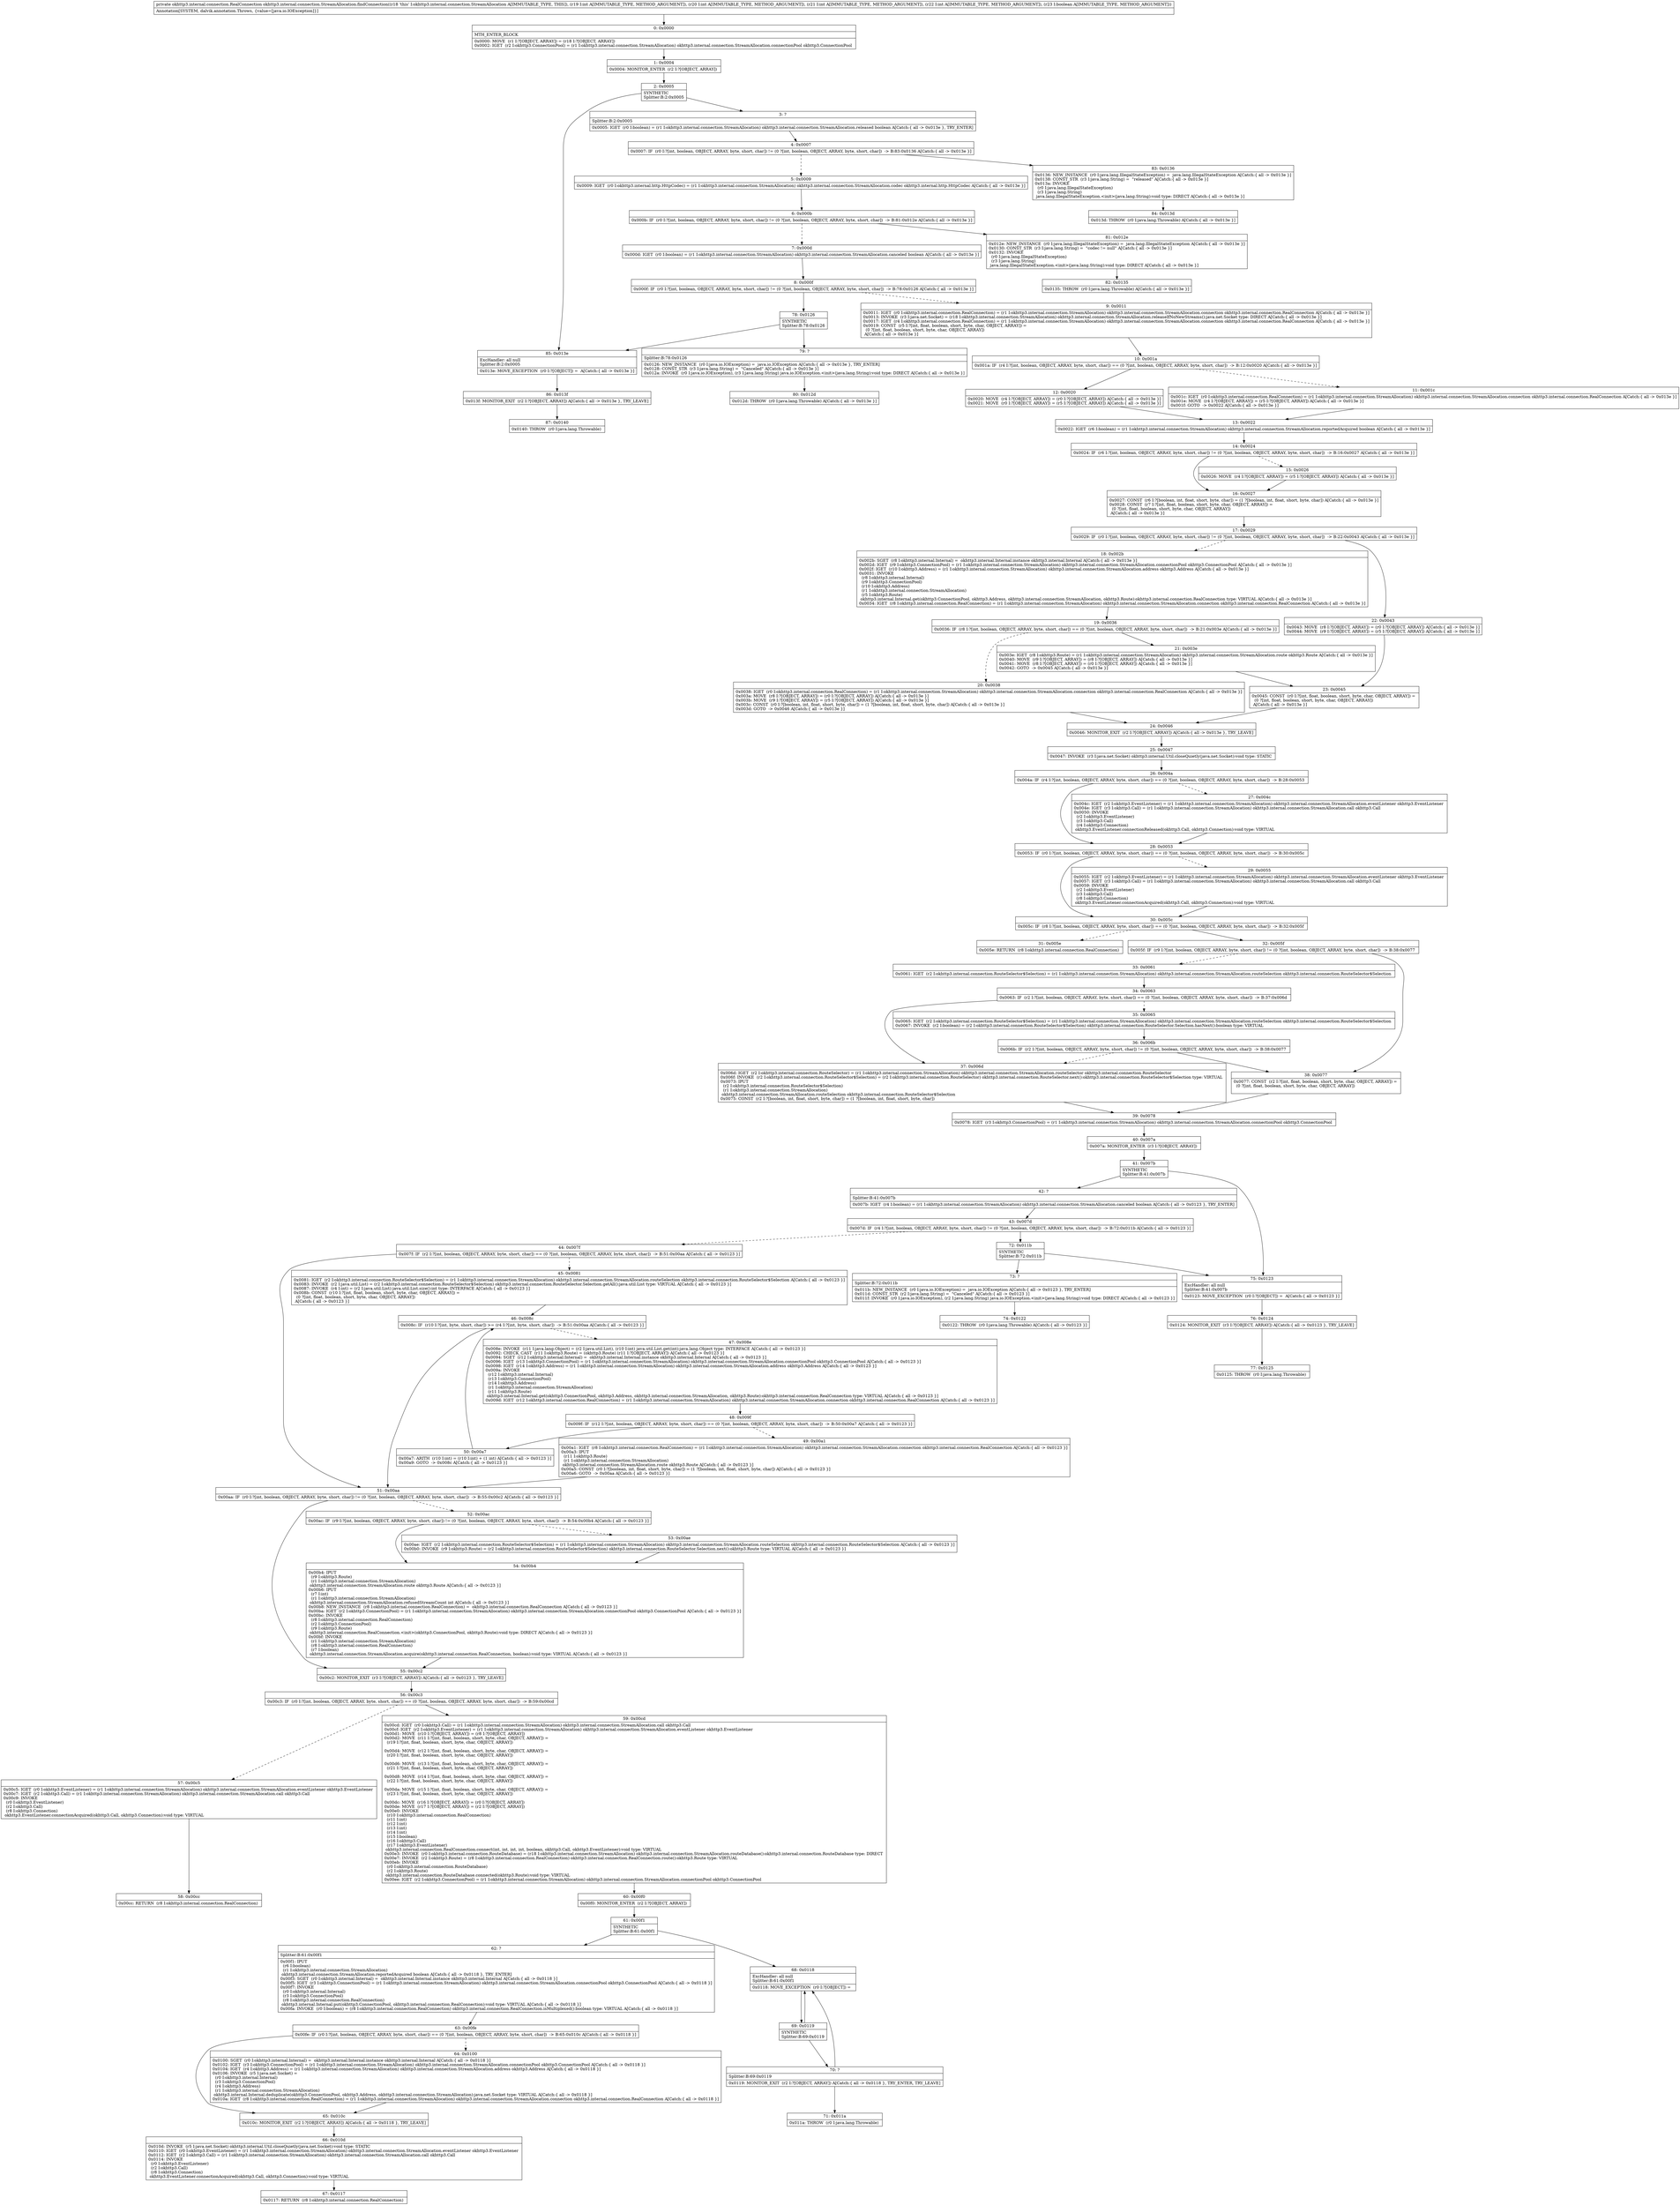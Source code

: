 digraph "CFG forokhttp3.internal.connection.StreamAllocation.findConnection(IIIIZ)Lokhttp3\/internal\/connection\/RealConnection;" {
Node_0 [shape=record,label="{0\:\ 0x0000|MTH_ENTER_BLOCK\l|0x0000: MOVE  (r1 I:?[OBJECT, ARRAY]) = (r18 I:?[OBJECT, ARRAY]) \l0x0002: IGET  (r2 I:okhttp3.ConnectionPool) = (r1 I:okhttp3.internal.connection.StreamAllocation) okhttp3.internal.connection.StreamAllocation.connectionPool okhttp3.ConnectionPool \l}"];
Node_1 [shape=record,label="{1\:\ 0x0004|0x0004: MONITOR_ENTER  (r2 I:?[OBJECT, ARRAY]) \l}"];
Node_2 [shape=record,label="{2\:\ 0x0005|SYNTHETIC\lSplitter:B:2:0x0005\l}"];
Node_3 [shape=record,label="{3\:\ ?|Splitter:B:2:0x0005\l|0x0005: IGET  (r0 I:boolean) = (r1 I:okhttp3.internal.connection.StreamAllocation) okhttp3.internal.connection.StreamAllocation.released boolean A[Catch:\{ all \-\> 0x013e \}, TRY_ENTER]\l}"];
Node_4 [shape=record,label="{4\:\ 0x0007|0x0007: IF  (r0 I:?[int, boolean, OBJECT, ARRAY, byte, short, char]) != (0 ?[int, boolean, OBJECT, ARRAY, byte, short, char])  \-\> B:83:0x0136 A[Catch:\{ all \-\> 0x013e \}]\l}"];
Node_5 [shape=record,label="{5\:\ 0x0009|0x0009: IGET  (r0 I:okhttp3.internal.http.HttpCodec) = (r1 I:okhttp3.internal.connection.StreamAllocation) okhttp3.internal.connection.StreamAllocation.codec okhttp3.internal.http.HttpCodec A[Catch:\{ all \-\> 0x013e \}]\l}"];
Node_6 [shape=record,label="{6\:\ 0x000b|0x000b: IF  (r0 I:?[int, boolean, OBJECT, ARRAY, byte, short, char]) != (0 ?[int, boolean, OBJECT, ARRAY, byte, short, char])  \-\> B:81:0x012e A[Catch:\{ all \-\> 0x013e \}]\l}"];
Node_7 [shape=record,label="{7\:\ 0x000d|0x000d: IGET  (r0 I:boolean) = (r1 I:okhttp3.internal.connection.StreamAllocation) okhttp3.internal.connection.StreamAllocation.canceled boolean A[Catch:\{ all \-\> 0x013e \}]\l}"];
Node_8 [shape=record,label="{8\:\ 0x000f|0x000f: IF  (r0 I:?[int, boolean, OBJECT, ARRAY, byte, short, char]) != (0 ?[int, boolean, OBJECT, ARRAY, byte, short, char])  \-\> B:78:0x0126 A[Catch:\{ all \-\> 0x013e \}]\l}"];
Node_9 [shape=record,label="{9\:\ 0x0011|0x0011: IGET  (r0 I:okhttp3.internal.connection.RealConnection) = (r1 I:okhttp3.internal.connection.StreamAllocation) okhttp3.internal.connection.StreamAllocation.connection okhttp3.internal.connection.RealConnection A[Catch:\{ all \-\> 0x013e \}]\l0x0013: INVOKE  (r3 I:java.net.Socket) = (r18 I:okhttp3.internal.connection.StreamAllocation) okhttp3.internal.connection.StreamAllocation.releaseIfNoNewStreams():java.net.Socket type: DIRECT A[Catch:\{ all \-\> 0x013e \}]\l0x0017: IGET  (r4 I:okhttp3.internal.connection.RealConnection) = (r1 I:okhttp3.internal.connection.StreamAllocation) okhttp3.internal.connection.StreamAllocation.connection okhttp3.internal.connection.RealConnection A[Catch:\{ all \-\> 0x013e \}]\l0x0019: CONST  (r5 I:?[int, float, boolean, short, byte, char, OBJECT, ARRAY]) = \l  (0 ?[int, float, boolean, short, byte, char, OBJECT, ARRAY])\l A[Catch:\{ all \-\> 0x013e \}]\l}"];
Node_10 [shape=record,label="{10\:\ 0x001a|0x001a: IF  (r4 I:?[int, boolean, OBJECT, ARRAY, byte, short, char]) == (0 ?[int, boolean, OBJECT, ARRAY, byte, short, char])  \-\> B:12:0x0020 A[Catch:\{ all \-\> 0x013e \}]\l}"];
Node_11 [shape=record,label="{11\:\ 0x001c|0x001c: IGET  (r0 I:okhttp3.internal.connection.RealConnection) = (r1 I:okhttp3.internal.connection.StreamAllocation) okhttp3.internal.connection.StreamAllocation.connection okhttp3.internal.connection.RealConnection A[Catch:\{ all \-\> 0x013e \}]\l0x001e: MOVE  (r4 I:?[OBJECT, ARRAY]) = (r5 I:?[OBJECT, ARRAY]) A[Catch:\{ all \-\> 0x013e \}]\l0x001f: GOTO  \-\> 0x0022 A[Catch:\{ all \-\> 0x013e \}]\l}"];
Node_12 [shape=record,label="{12\:\ 0x0020|0x0020: MOVE  (r4 I:?[OBJECT, ARRAY]) = (r0 I:?[OBJECT, ARRAY]) A[Catch:\{ all \-\> 0x013e \}]\l0x0021: MOVE  (r0 I:?[OBJECT, ARRAY]) = (r5 I:?[OBJECT, ARRAY]) A[Catch:\{ all \-\> 0x013e \}]\l}"];
Node_13 [shape=record,label="{13\:\ 0x0022|0x0022: IGET  (r6 I:boolean) = (r1 I:okhttp3.internal.connection.StreamAllocation) okhttp3.internal.connection.StreamAllocation.reportedAcquired boolean A[Catch:\{ all \-\> 0x013e \}]\l}"];
Node_14 [shape=record,label="{14\:\ 0x0024|0x0024: IF  (r6 I:?[int, boolean, OBJECT, ARRAY, byte, short, char]) != (0 ?[int, boolean, OBJECT, ARRAY, byte, short, char])  \-\> B:16:0x0027 A[Catch:\{ all \-\> 0x013e \}]\l}"];
Node_15 [shape=record,label="{15\:\ 0x0026|0x0026: MOVE  (r4 I:?[OBJECT, ARRAY]) = (r5 I:?[OBJECT, ARRAY]) A[Catch:\{ all \-\> 0x013e \}]\l}"];
Node_16 [shape=record,label="{16\:\ 0x0027|0x0027: CONST  (r6 I:?[boolean, int, float, short, byte, char]) = (1 ?[boolean, int, float, short, byte, char]) A[Catch:\{ all \-\> 0x013e \}]\l0x0028: CONST  (r7 I:?[int, float, boolean, short, byte, char, OBJECT, ARRAY]) = \l  (0 ?[int, float, boolean, short, byte, char, OBJECT, ARRAY])\l A[Catch:\{ all \-\> 0x013e \}]\l}"];
Node_17 [shape=record,label="{17\:\ 0x0029|0x0029: IF  (r0 I:?[int, boolean, OBJECT, ARRAY, byte, short, char]) != (0 ?[int, boolean, OBJECT, ARRAY, byte, short, char])  \-\> B:22:0x0043 A[Catch:\{ all \-\> 0x013e \}]\l}"];
Node_18 [shape=record,label="{18\:\ 0x002b|0x002b: SGET  (r8 I:okhttp3.internal.Internal) =  okhttp3.internal.Internal.instance okhttp3.internal.Internal A[Catch:\{ all \-\> 0x013e \}]\l0x002d: IGET  (r9 I:okhttp3.ConnectionPool) = (r1 I:okhttp3.internal.connection.StreamAllocation) okhttp3.internal.connection.StreamAllocation.connectionPool okhttp3.ConnectionPool A[Catch:\{ all \-\> 0x013e \}]\l0x002f: IGET  (r10 I:okhttp3.Address) = (r1 I:okhttp3.internal.connection.StreamAllocation) okhttp3.internal.connection.StreamAllocation.address okhttp3.Address A[Catch:\{ all \-\> 0x013e \}]\l0x0031: INVOKE  \l  (r8 I:okhttp3.internal.Internal)\l  (r9 I:okhttp3.ConnectionPool)\l  (r10 I:okhttp3.Address)\l  (r1 I:okhttp3.internal.connection.StreamAllocation)\l  (r5 I:okhttp3.Route)\l okhttp3.internal.Internal.get(okhttp3.ConnectionPool, okhttp3.Address, okhttp3.internal.connection.StreamAllocation, okhttp3.Route):okhttp3.internal.connection.RealConnection type: VIRTUAL A[Catch:\{ all \-\> 0x013e \}]\l0x0034: IGET  (r8 I:okhttp3.internal.connection.RealConnection) = (r1 I:okhttp3.internal.connection.StreamAllocation) okhttp3.internal.connection.StreamAllocation.connection okhttp3.internal.connection.RealConnection A[Catch:\{ all \-\> 0x013e \}]\l}"];
Node_19 [shape=record,label="{19\:\ 0x0036|0x0036: IF  (r8 I:?[int, boolean, OBJECT, ARRAY, byte, short, char]) == (0 ?[int, boolean, OBJECT, ARRAY, byte, short, char])  \-\> B:21:0x003e A[Catch:\{ all \-\> 0x013e \}]\l}"];
Node_20 [shape=record,label="{20\:\ 0x0038|0x0038: IGET  (r0 I:okhttp3.internal.connection.RealConnection) = (r1 I:okhttp3.internal.connection.StreamAllocation) okhttp3.internal.connection.StreamAllocation.connection okhttp3.internal.connection.RealConnection A[Catch:\{ all \-\> 0x013e \}]\l0x003a: MOVE  (r8 I:?[OBJECT, ARRAY]) = (r0 I:?[OBJECT, ARRAY]) A[Catch:\{ all \-\> 0x013e \}]\l0x003b: MOVE  (r9 I:?[OBJECT, ARRAY]) = (r5 I:?[OBJECT, ARRAY]) A[Catch:\{ all \-\> 0x013e \}]\l0x003c: CONST  (r0 I:?[boolean, int, float, short, byte, char]) = (1 ?[boolean, int, float, short, byte, char]) A[Catch:\{ all \-\> 0x013e \}]\l0x003d: GOTO  \-\> 0x0046 A[Catch:\{ all \-\> 0x013e \}]\l}"];
Node_21 [shape=record,label="{21\:\ 0x003e|0x003e: IGET  (r8 I:okhttp3.Route) = (r1 I:okhttp3.internal.connection.StreamAllocation) okhttp3.internal.connection.StreamAllocation.route okhttp3.Route A[Catch:\{ all \-\> 0x013e \}]\l0x0040: MOVE  (r9 I:?[OBJECT, ARRAY]) = (r8 I:?[OBJECT, ARRAY]) A[Catch:\{ all \-\> 0x013e \}]\l0x0041: MOVE  (r8 I:?[OBJECT, ARRAY]) = (r0 I:?[OBJECT, ARRAY]) A[Catch:\{ all \-\> 0x013e \}]\l0x0042: GOTO  \-\> 0x0045 A[Catch:\{ all \-\> 0x013e \}]\l}"];
Node_22 [shape=record,label="{22\:\ 0x0043|0x0043: MOVE  (r8 I:?[OBJECT, ARRAY]) = (r0 I:?[OBJECT, ARRAY]) A[Catch:\{ all \-\> 0x013e \}]\l0x0044: MOVE  (r9 I:?[OBJECT, ARRAY]) = (r5 I:?[OBJECT, ARRAY]) A[Catch:\{ all \-\> 0x013e \}]\l}"];
Node_23 [shape=record,label="{23\:\ 0x0045|0x0045: CONST  (r0 I:?[int, float, boolean, short, byte, char, OBJECT, ARRAY]) = \l  (0 ?[int, float, boolean, short, byte, char, OBJECT, ARRAY])\l A[Catch:\{ all \-\> 0x013e \}]\l}"];
Node_24 [shape=record,label="{24\:\ 0x0046|0x0046: MONITOR_EXIT  (r2 I:?[OBJECT, ARRAY]) A[Catch:\{ all \-\> 0x013e \}, TRY_LEAVE]\l}"];
Node_25 [shape=record,label="{25\:\ 0x0047|0x0047: INVOKE  (r3 I:java.net.Socket) okhttp3.internal.Util.closeQuietly(java.net.Socket):void type: STATIC \l}"];
Node_26 [shape=record,label="{26\:\ 0x004a|0x004a: IF  (r4 I:?[int, boolean, OBJECT, ARRAY, byte, short, char]) == (0 ?[int, boolean, OBJECT, ARRAY, byte, short, char])  \-\> B:28:0x0053 \l}"];
Node_27 [shape=record,label="{27\:\ 0x004c|0x004c: IGET  (r2 I:okhttp3.EventListener) = (r1 I:okhttp3.internal.connection.StreamAllocation) okhttp3.internal.connection.StreamAllocation.eventListener okhttp3.EventListener \l0x004e: IGET  (r3 I:okhttp3.Call) = (r1 I:okhttp3.internal.connection.StreamAllocation) okhttp3.internal.connection.StreamAllocation.call okhttp3.Call \l0x0050: INVOKE  \l  (r2 I:okhttp3.EventListener)\l  (r3 I:okhttp3.Call)\l  (r4 I:okhttp3.Connection)\l okhttp3.EventListener.connectionReleased(okhttp3.Call, okhttp3.Connection):void type: VIRTUAL \l}"];
Node_28 [shape=record,label="{28\:\ 0x0053|0x0053: IF  (r0 I:?[int, boolean, OBJECT, ARRAY, byte, short, char]) == (0 ?[int, boolean, OBJECT, ARRAY, byte, short, char])  \-\> B:30:0x005c \l}"];
Node_29 [shape=record,label="{29\:\ 0x0055|0x0055: IGET  (r2 I:okhttp3.EventListener) = (r1 I:okhttp3.internal.connection.StreamAllocation) okhttp3.internal.connection.StreamAllocation.eventListener okhttp3.EventListener \l0x0057: IGET  (r3 I:okhttp3.Call) = (r1 I:okhttp3.internal.connection.StreamAllocation) okhttp3.internal.connection.StreamAllocation.call okhttp3.Call \l0x0059: INVOKE  \l  (r2 I:okhttp3.EventListener)\l  (r3 I:okhttp3.Call)\l  (r8 I:okhttp3.Connection)\l okhttp3.EventListener.connectionAcquired(okhttp3.Call, okhttp3.Connection):void type: VIRTUAL \l}"];
Node_30 [shape=record,label="{30\:\ 0x005c|0x005c: IF  (r8 I:?[int, boolean, OBJECT, ARRAY, byte, short, char]) == (0 ?[int, boolean, OBJECT, ARRAY, byte, short, char])  \-\> B:32:0x005f \l}"];
Node_31 [shape=record,label="{31\:\ 0x005e|0x005e: RETURN  (r8 I:okhttp3.internal.connection.RealConnection) \l}"];
Node_32 [shape=record,label="{32\:\ 0x005f|0x005f: IF  (r9 I:?[int, boolean, OBJECT, ARRAY, byte, short, char]) != (0 ?[int, boolean, OBJECT, ARRAY, byte, short, char])  \-\> B:38:0x0077 \l}"];
Node_33 [shape=record,label="{33\:\ 0x0061|0x0061: IGET  (r2 I:okhttp3.internal.connection.RouteSelector$Selection) = (r1 I:okhttp3.internal.connection.StreamAllocation) okhttp3.internal.connection.StreamAllocation.routeSelection okhttp3.internal.connection.RouteSelector$Selection \l}"];
Node_34 [shape=record,label="{34\:\ 0x0063|0x0063: IF  (r2 I:?[int, boolean, OBJECT, ARRAY, byte, short, char]) == (0 ?[int, boolean, OBJECT, ARRAY, byte, short, char])  \-\> B:37:0x006d \l}"];
Node_35 [shape=record,label="{35\:\ 0x0065|0x0065: IGET  (r2 I:okhttp3.internal.connection.RouteSelector$Selection) = (r1 I:okhttp3.internal.connection.StreamAllocation) okhttp3.internal.connection.StreamAllocation.routeSelection okhttp3.internal.connection.RouteSelector$Selection \l0x0067: INVOKE  (r2 I:boolean) = (r2 I:okhttp3.internal.connection.RouteSelector$Selection) okhttp3.internal.connection.RouteSelector.Selection.hasNext():boolean type: VIRTUAL \l}"];
Node_36 [shape=record,label="{36\:\ 0x006b|0x006b: IF  (r2 I:?[int, boolean, OBJECT, ARRAY, byte, short, char]) != (0 ?[int, boolean, OBJECT, ARRAY, byte, short, char])  \-\> B:38:0x0077 \l}"];
Node_37 [shape=record,label="{37\:\ 0x006d|0x006d: IGET  (r2 I:okhttp3.internal.connection.RouteSelector) = (r1 I:okhttp3.internal.connection.StreamAllocation) okhttp3.internal.connection.StreamAllocation.routeSelector okhttp3.internal.connection.RouteSelector \l0x006f: INVOKE  (r2 I:okhttp3.internal.connection.RouteSelector$Selection) = (r2 I:okhttp3.internal.connection.RouteSelector) okhttp3.internal.connection.RouteSelector.next():okhttp3.internal.connection.RouteSelector$Selection type: VIRTUAL \l0x0073: IPUT  \l  (r2 I:okhttp3.internal.connection.RouteSelector$Selection)\l  (r1 I:okhttp3.internal.connection.StreamAllocation)\l okhttp3.internal.connection.StreamAllocation.routeSelection okhttp3.internal.connection.RouteSelector$Selection \l0x0075: CONST  (r2 I:?[boolean, int, float, short, byte, char]) = (1 ?[boolean, int, float, short, byte, char]) \l}"];
Node_38 [shape=record,label="{38\:\ 0x0077|0x0077: CONST  (r2 I:?[int, float, boolean, short, byte, char, OBJECT, ARRAY]) = \l  (0 ?[int, float, boolean, short, byte, char, OBJECT, ARRAY])\l \l}"];
Node_39 [shape=record,label="{39\:\ 0x0078|0x0078: IGET  (r3 I:okhttp3.ConnectionPool) = (r1 I:okhttp3.internal.connection.StreamAllocation) okhttp3.internal.connection.StreamAllocation.connectionPool okhttp3.ConnectionPool \l}"];
Node_40 [shape=record,label="{40\:\ 0x007a|0x007a: MONITOR_ENTER  (r3 I:?[OBJECT, ARRAY]) \l}"];
Node_41 [shape=record,label="{41\:\ 0x007b|SYNTHETIC\lSplitter:B:41:0x007b\l}"];
Node_42 [shape=record,label="{42\:\ ?|Splitter:B:41:0x007b\l|0x007b: IGET  (r4 I:boolean) = (r1 I:okhttp3.internal.connection.StreamAllocation) okhttp3.internal.connection.StreamAllocation.canceled boolean A[Catch:\{ all \-\> 0x0123 \}, TRY_ENTER]\l}"];
Node_43 [shape=record,label="{43\:\ 0x007d|0x007d: IF  (r4 I:?[int, boolean, OBJECT, ARRAY, byte, short, char]) != (0 ?[int, boolean, OBJECT, ARRAY, byte, short, char])  \-\> B:72:0x011b A[Catch:\{ all \-\> 0x0123 \}]\l}"];
Node_44 [shape=record,label="{44\:\ 0x007f|0x007f: IF  (r2 I:?[int, boolean, OBJECT, ARRAY, byte, short, char]) == (0 ?[int, boolean, OBJECT, ARRAY, byte, short, char])  \-\> B:51:0x00aa A[Catch:\{ all \-\> 0x0123 \}]\l}"];
Node_45 [shape=record,label="{45\:\ 0x0081|0x0081: IGET  (r2 I:okhttp3.internal.connection.RouteSelector$Selection) = (r1 I:okhttp3.internal.connection.StreamAllocation) okhttp3.internal.connection.StreamAllocation.routeSelection okhttp3.internal.connection.RouteSelector$Selection A[Catch:\{ all \-\> 0x0123 \}]\l0x0083: INVOKE  (r2 I:java.util.List) = (r2 I:okhttp3.internal.connection.RouteSelector$Selection) okhttp3.internal.connection.RouteSelector.Selection.getAll():java.util.List type: VIRTUAL A[Catch:\{ all \-\> 0x0123 \}]\l0x0087: INVOKE  (r4 I:int) = (r2 I:java.util.List) java.util.List.size():int type: INTERFACE A[Catch:\{ all \-\> 0x0123 \}]\l0x008b: CONST  (r10 I:?[int, float, boolean, short, byte, char, OBJECT, ARRAY]) = \l  (0 ?[int, float, boolean, short, byte, char, OBJECT, ARRAY])\l A[Catch:\{ all \-\> 0x0123 \}]\l}"];
Node_46 [shape=record,label="{46\:\ 0x008c|0x008c: IF  (r10 I:?[int, byte, short, char]) \>= (r4 I:?[int, byte, short, char])  \-\> B:51:0x00aa A[Catch:\{ all \-\> 0x0123 \}]\l}"];
Node_47 [shape=record,label="{47\:\ 0x008e|0x008e: INVOKE  (r11 I:java.lang.Object) = (r2 I:java.util.List), (r10 I:int) java.util.List.get(int):java.lang.Object type: INTERFACE A[Catch:\{ all \-\> 0x0123 \}]\l0x0092: CHECK_CAST  (r11 I:okhttp3.Route) = (okhttp3.Route) (r11 I:?[OBJECT, ARRAY]) A[Catch:\{ all \-\> 0x0123 \}]\l0x0094: SGET  (r12 I:okhttp3.internal.Internal) =  okhttp3.internal.Internal.instance okhttp3.internal.Internal A[Catch:\{ all \-\> 0x0123 \}]\l0x0096: IGET  (r13 I:okhttp3.ConnectionPool) = (r1 I:okhttp3.internal.connection.StreamAllocation) okhttp3.internal.connection.StreamAllocation.connectionPool okhttp3.ConnectionPool A[Catch:\{ all \-\> 0x0123 \}]\l0x0098: IGET  (r14 I:okhttp3.Address) = (r1 I:okhttp3.internal.connection.StreamAllocation) okhttp3.internal.connection.StreamAllocation.address okhttp3.Address A[Catch:\{ all \-\> 0x0123 \}]\l0x009a: INVOKE  \l  (r12 I:okhttp3.internal.Internal)\l  (r13 I:okhttp3.ConnectionPool)\l  (r14 I:okhttp3.Address)\l  (r1 I:okhttp3.internal.connection.StreamAllocation)\l  (r11 I:okhttp3.Route)\l okhttp3.internal.Internal.get(okhttp3.ConnectionPool, okhttp3.Address, okhttp3.internal.connection.StreamAllocation, okhttp3.Route):okhttp3.internal.connection.RealConnection type: VIRTUAL A[Catch:\{ all \-\> 0x0123 \}]\l0x009d: IGET  (r12 I:okhttp3.internal.connection.RealConnection) = (r1 I:okhttp3.internal.connection.StreamAllocation) okhttp3.internal.connection.StreamAllocation.connection okhttp3.internal.connection.RealConnection A[Catch:\{ all \-\> 0x0123 \}]\l}"];
Node_48 [shape=record,label="{48\:\ 0x009f|0x009f: IF  (r12 I:?[int, boolean, OBJECT, ARRAY, byte, short, char]) == (0 ?[int, boolean, OBJECT, ARRAY, byte, short, char])  \-\> B:50:0x00a7 A[Catch:\{ all \-\> 0x0123 \}]\l}"];
Node_49 [shape=record,label="{49\:\ 0x00a1|0x00a1: IGET  (r8 I:okhttp3.internal.connection.RealConnection) = (r1 I:okhttp3.internal.connection.StreamAllocation) okhttp3.internal.connection.StreamAllocation.connection okhttp3.internal.connection.RealConnection A[Catch:\{ all \-\> 0x0123 \}]\l0x00a3: IPUT  \l  (r11 I:okhttp3.Route)\l  (r1 I:okhttp3.internal.connection.StreamAllocation)\l okhttp3.internal.connection.StreamAllocation.route okhttp3.Route A[Catch:\{ all \-\> 0x0123 \}]\l0x00a5: CONST  (r0 I:?[boolean, int, float, short, byte, char]) = (1 ?[boolean, int, float, short, byte, char]) A[Catch:\{ all \-\> 0x0123 \}]\l0x00a6: GOTO  \-\> 0x00aa A[Catch:\{ all \-\> 0x0123 \}]\l}"];
Node_50 [shape=record,label="{50\:\ 0x00a7|0x00a7: ARITH  (r10 I:int) = (r10 I:int) + (1 int) A[Catch:\{ all \-\> 0x0123 \}]\l0x00a9: GOTO  \-\> 0x008c A[Catch:\{ all \-\> 0x0123 \}]\l}"];
Node_51 [shape=record,label="{51\:\ 0x00aa|0x00aa: IF  (r0 I:?[int, boolean, OBJECT, ARRAY, byte, short, char]) != (0 ?[int, boolean, OBJECT, ARRAY, byte, short, char])  \-\> B:55:0x00c2 A[Catch:\{ all \-\> 0x0123 \}]\l}"];
Node_52 [shape=record,label="{52\:\ 0x00ac|0x00ac: IF  (r9 I:?[int, boolean, OBJECT, ARRAY, byte, short, char]) != (0 ?[int, boolean, OBJECT, ARRAY, byte, short, char])  \-\> B:54:0x00b4 A[Catch:\{ all \-\> 0x0123 \}]\l}"];
Node_53 [shape=record,label="{53\:\ 0x00ae|0x00ae: IGET  (r2 I:okhttp3.internal.connection.RouteSelector$Selection) = (r1 I:okhttp3.internal.connection.StreamAllocation) okhttp3.internal.connection.StreamAllocation.routeSelection okhttp3.internal.connection.RouteSelector$Selection A[Catch:\{ all \-\> 0x0123 \}]\l0x00b0: INVOKE  (r9 I:okhttp3.Route) = (r2 I:okhttp3.internal.connection.RouteSelector$Selection) okhttp3.internal.connection.RouteSelector.Selection.next():okhttp3.Route type: VIRTUAL A[Catch:\{ all \-\> 0x0123 \}]\l}"];
Node_54 [shape=record,label="{54\:\ 0x00b4|0x00b4: IPUT  \l  (r9 I:okhttp3.Route)\l  (r1 I:okhttp3.internal.connection.StreamAllocation)\l okhttp3.internal.connection.StreamAllocation.route okhttp3.Route A[Catch:\{ all \-\> 0x0123 \}]\l0x00b6: IPUT  \l  (r7 I:int)\l  (r1 I:okhttp3.internal.connection.StreamAllocation)\l okhttp3.internal.connection.StreamAllocation.refusedStreamCount int A[Catch:\{ all \-\> 0x0123 \}]\l0x00b8: NEW_INSTANCE  (r8 I:okhttp3.internal.connection.RealConnection) =  okhttp3.internal.connection.RealConnection A[Catch:\{ all \-\> 0x0123 \}]\l0x00ba: IGET  (r2 I:okhttp3.ConnectionPool) = (r1 I:okhttp3.internal.connection.StreamAllocation) okhttp3.internal.connection.StreamAllocation.connectionPool okhttp3.ConnectionPool A[Catch:\{ all \-\> 0x0123 \}]\l0x00bc: INVOKE  \l  (r8 I:okhttp3.internal.connection.RealConnection)\l  (r2 I:okhttp3.ConnectionPool)\l  (r9 I:okhttp3.Route)\l okhttp3.internal.connection.RealConnection.\<init\>(okhttp3.ConnectionPool, okhttp3.Route):void type: DIRECT A[Catch:\{ all \-\> 0x0123 \}]\l0x00bf: INVOKE  \l  (r1 I:okhttp3.internal.connection.StreamAllocation)\l  (r8 I:okhttp3.internal.connection.RealConnection)\l  (r7 I:boolean)\l okhttp3.internal.connection.StreamAllocation.acquire(okhttp3.internal.connection.RealConnection, boolean):void type: VIRTUAL A[Catch:\{ all \-\> 0x0123 \}]\l}"];
Node_55 [shape=record,label="{55\:\ 0x00c2|0x00c2: MONITOR_EXIT  (r3 I:?[OBJECT, ARRAY]) A[Catch:\{ all \-\> 0x0123 \}, TRY_LEAVE]\l}"];
Node_56 [shape=record,label="{56\:\ 0x00c3|0x00c3: IF  (r0 I:?[int, boolean, OBJECT, ARRAY, byte, short, char]) == (0 ?[int, boolean, OBJECT, ARRAY, byte, short, char])  \-\> B:59:0x00cd \l}"];
Node_57 [shape=record,label="{57\:\ 0x00c5|0x00c5: IGET  (r0 I:okhttp3.EventListener) = (r1 I:okhttp3.internal.connection.StreamAllocation) okhttp3.internal.connection.StreamAllocation.eventListener okhttp3.EventListener \l0x00c7: IGET  (r2 I:okhttp3.Call) = (r1 I:okhttp3.internal.connection.StreamAllocation) okhttp3.internal.connection.StreamAllocation.call okhttp3.Call \l0x00c9: INVOKE  \l  (r0 I:okhttp3.EventListener)\l  (r2 I:okhttp3.Call)\l  (r8 I:okhttp3.Connection)\l okhttp3.EventListener.connectionAcquired(okhttp3.Call, okhttp3.Connection):void type: VIRTUAL \l}"];
Node_58 [shape=record,label="{58\:\ 0x00cc|0x00cc: RETURN  (r8 I:okhttp3.internal.connection.RealConnection) \l}"];
Node_59 [shape=record,label="{59\:\ 0x00cd|0x00cd: IGET  (r0 I:okhttp3.Call) = (r1 I:okhttp3.internal.connection.StreamAllocation) okhttp3.internal.connection.StreamAllocation.call okhttp3.Call \l0x00cf: IGET  (r2 I:okhttp3.EventListener) = (r1 I:okhttp3.internal.connection.StreamAllocation) okhttp3.internal.connection.StreamAllocation.eventListener okhttp3.EventListener \l0x00d1: MOVE  (r10 I:?[OBJECT, ARRAY]) = (r8 I:?[OBJECT, ARRAY]) \l0x00d2: MOVE  (r11 I:?[int, float, boolean, short, byte, char, OBJECT, ARRAY]) = \l  (r19 I:?[int, float, boolean, short, byte, char, OBJECT, ARRAY])\l \l0x00d4: MOVE  (r12 I:?[int, float, boolean, short, byte, char, OBJECT, ARRAY]) = \l  (r20 I:?[int, float, boolean, short, byte, char, OBJECT, ARRAY])\l \l0x00d6: MOVE  (r13 I:?[int, float, boolean, short, byte, char, OBJECT, ARRAY]) = \l  (r21 I:?[int, float, boolean, short, byte, char, OBJECT, ARRAY])\l \l0x00d8: MOVE  (r14 I:?[int, float, boolean, short, byte, char, OBJECT, ARRAY]) = \l  (r22 I:?[int, float, boolean, short, byte, char, OBJECT, ARRAY])\l \l0x00da: MOVE  (r15 I:?[int, float, boolean, short, byte, char, OBJECT, ARRAY]) = \l  (r23 I:?[int, float, boolean, short, byte, char, OBJECT, ARRAY])\l \l0x00dc: MOVE  (r16 I:?[OBJECT, ARRAY]) = (r0 I:?[OBJECT, ARRAY]) \l0x00de: MOVE  (r17 I:?[OBJECT, ARRAY]) = (r2 I:?[OBJECT, ARRAY]) \l0x00e0: INVOKE  \l  (r10 I:okhttp3.internal.connection.RealConnection)\l  (r11 I:int)\l  (r12 I:int)\l  (r13 I:int)\l  (r14 I:int)\l  (r15 I:boolean)\l  (r16 I:okhttp3.Call)\l  (r17 I:okhttp3.EventListener)\l okhttp3.internal.connection.RealConnection.connect(int, int, int, int, boolean, okhttp3.Call, okhttp3.EventListener):void type: VIRTUAL \l0x00e3: INVOKE  (r0 I:okhttp3.internal.connection.RouteDatabase) = (r18 I:okhttp3.internal.connection.StreamAllocation) okhttp3.internal.connection.StreamAllocation.routeDatabase():okhttp3.internal.connection.RouteDatabase type: DIRECT \l0x00e7: INVOKE  (r2 I:okhttp3.Route) = (r8 I:okhttp3.internal.connection.RealConnection) okhttp3.internal.connection.RealConnection.route():okhttp3.Route type: VIRTUAL \l0x00eb: INVOKE  \l  (r0 I:okhttp3.internal.connection.RouteDatabase)\l  (r2 I:okhttp3.Route)\l okhttp3.internal.connection.RouteDatabase.connected(okhttp3.Route):void type: VIRTUAL \l0x00ee: IGET  (r2 I:okhttp3.ConnectionPool) = (r1 I:okhttp3.internal.connection.StreamAllocation) okhttp3.internal.connection.StreamAllocation.connectionPool okhttp3.ConnectionPool \l}"];
Node_60 [shape=record,label="{60\:\ 0x00f0|0x00f0: MONITOR_ENTER  (r2 I:?[OBJECT, ARRAY]) \l}"];
Node_61 [shape=record,label="{61\:\ 0x00f1|SYNTHETIC\lSplitter:B:61:0x00f1\l}"];
Node_62 [shape=record,label="{62\:\ ?|Splitter:B:61:0x00f1\l|0x00f1: IPUT  \l  (r6 I:boolean)\l  (r1 I:okhttp3.internal.connection.StreamAllocation)\l okhttp3.internal.connection.StreamAllocation.reportedAcquired boolean A[Catch:\{ all \-\> 0x0118 \}, TRY_ENTER]\l0x00f3: SGET  (r0 I:okhttp3.internal.Internal) =  okhttp3.internal.Internal.instance okhttp3.internal.Internal A[Catch:\{ all \-\> 0x0118 \}]\l0x00f5: IGET  (r3 I:okhttp3.ConnectionPool) = (r1 I:okhttp3.internal.connection.StreamAllocation) okhttp3.internal.connection.StreamAllocation.connectionPool okhttp3.ConnectionPool A[Catch:\{ all \-\> 0x0118 \}]\l0x00f7: INVOKE  \l  (r0 I:okhttp3.internal.Internal)\l  (r3 I:okhttp3.ConnectionPool)\l  (r8 I:okhttp3.internal.connection.RealConnection)\l okhttp3.internal.Internal.put(okhttp3.ConnectionPool, okhttp3.internal.connection.RealConnection):void type: VIRTUAL A[Catch:\{ all \-\> 0x0118 \}]\l0x00fa: INVOKE  (r0 I:boolean) = (r8 I:okhttp3.internal.connection.RealConnection) okhttp3.internal.connection.RealConnection.isMultiplexed():boolean type: VIRTUAL A[Catch:\{ all \-\> 0x0118 \}]\l}"];
Node_63 [shape=record,label="{63\:\ 0x00fe|0x00fe: IF  (r0 I:?[int, boolean, OBJECT, ARRAY, byte, short, char]) == (0 ?[int, boolean, OBJECT, ARRAY, byte, short, char])  \-\> B:65:0x010c A[Catch:\{ all \-\> 0x0118 \}]\l}"];
Node_64 [shape=record,label="{64\:\ 0x0100|0x0100: SGET  (r0 I:okhttp3.internal.Internal) =  okhttp3.internal.Internal.instance okhttp3.internal.Internal A[Catch:\{ all \-\> 0x0118 \}]\l0x0102: IGET  (r3 I:okhttp3.ConnectionPool) = (r1 I:okhttp3.internal.connection.StreamAllocation) okhttp3.internal.connection.StreamAllocation.connectionPool okhttp3.ConnectionPool A[Catch:\{ all \-\> 0x0118 \}]\l0x0104: IGET  (r4 I:okhttp3.Address) = (r1 I:okhttp3.internal.connection.StreamAllocation) okhttp3.internal.connection.StreamAllocation.address okhttp3.Address A[Catch:\{ all \-\> 0x0118 \}]\l0x0106: INVOKE  (r5 I:java.net.Socket) = \l  (r0 I:okhttp3.internal.Internal)\l  (r3 I:okhttp3.ConnectionPool)\l  (r4 I:okhttp3.Address)\l  (r1 I:okhttp3.internal.connection.StreamAllocation)\l okhttp3.internal.Internal.deduplicate(okhttp3.ConnectionPool, okhttp3.Address, okhttp3.internal.connection.StreamAllocation):java.net.Socket type: VIRTUAL A[Catch:\{ all \-\> 0x0118 \}]\l0x010a: IGET  (r8 I:okhttp3.internal.connection.RealConnection) = (r1 I:okhttp3.internal.connection.StreamAllocation) okhttp3.internal.connection.StreamAllocation.connection okhttp3.internal.connection.RealConnection A[Catch:\{ all \-\> 0x0118 \}]\l}"];
Node_65 [shape=record,label="{65\:\ 0x010c|0x010c: MONITOR_EXIT  (r2 I:?[OBJECT, ARRAY]) A[Catch:\{ all \-\> 0x0118 \}, TRY_LEAVE]\l}"];
Node_66 [shape=record,label="{66\:\ 0x010d|0x010d: INVOKE  (r5 I:java.net.Socket) okhttp3.internal.Util.closeQuietly(java.net.Socket):void type: STATIC \l0x0110: IGET  (r0 I:okhttp3.EventListener) = (r1 I:okhttp3.internal.connection.StreamAllocation) okhttp3.internal.connection.StreamAllocation.eventListener okhttp3.EventListener \l0x0112: IGET  (r2 I:okhttp3.Call) = (r1 I:okhttp3.internal.connection.StreamAllocation) okhttp3.internal.connection.StreamAllocation.call okhttp3.Call \l0x0114: INVOKE  \l  (r0 I:okhttp3.EventListener)\l  (r2 I:okhttp3.Call)\l  (r8 I:okhttp3.Connection)\l okhttp3.EventListener.connectionAcquired(okhttp3.Call, okhttp3.Connection):void type: VIRTUAL \l}"];
Node_67 [shape=record,label="{67\:\ 0x0117|0x0117: RETURN  (r8 I:okhttp3.internal.connection.RealConnection) \l}"];
Node_68 [shape=record,label="{68\:\ 0x0118|ExcHandler: all null\lSplitter:B:61:0x00f1\l|0x0118: MOVE_EXCEPTION  (r0 I:?[OBJECT]) =  \l}"];
Node_69 [shape=record,label="{69\:\ 0x0119|SYNTHETIC\lSplitter:B:69:0x0119\l}"];
Node_70 [shape=record,label="{70\:\ ?|Splitter:B:69:0x0119\l|0x0119: MONITOR_EXIT  (r2 I:?[OBJECT, ARRAY]) A[Catch:\{ all \-\> 0x0118 \}, TRY_ENTER, TRY_LEAVE]\l}"];
Node_71 [shape=record,label="{71\:\ 0x011a|0x011a: THROW  (r0 I:java.lang.Throwable) \l}"];
Node_72 [shape=record,label="{72\:\ 0x011b|SYNTHETIC\lSplitter:B:72:0x011b\l}"];
Node_73 [shape=record,label="{73\:\ ?|Splitter:B:72:0x011b\l|0x011b: NEW_INSTANCE  (r0 I:java.io.IOException) =  java.io.IOException A[Catch:\{ all \-\> 0x0123 \}, TRY_ENTER]\l0x011d: CONST_STR  (r2 I:java.lang.String) =  \"Canceled\" A[Catch:\{ all \-\> 0x0123 \}]\l0x011f: INVOKE  (r0 I:java.io.IOException), (r2 I:java.lang.String) java.io.IOException.\<init\>(java.lang.String):void type: DIRECT A[Catch:\{ all \-\> 0x0123 \}]\l}"];
Node_74 [shape=record,label="{74\:\ 0x0122|0x0122: THROW  (r0 I:java.lang.Throwable) A[Catch:\{ all \-\> 0x0123 \}]\l}"];
Node_75 [shape=record,label="{75\:\ 0x0123|ExcHandler: all null\lSplitter:B:41:0x007b\l|0x0123: MOVE_EXCEPTION  (r0 I:?[OBJECT]) =  A[Catch:\{ all \-\> 0x0123 \}]\l}"];
Node_76 [shape=record,label="{76\:\ 0x0124|0x0124: MONITOR_EXIT  (r3 I:?[OBJECT, ARRAY]) A[Catch:\{ all \-\> 0x0123 \}, TRY_LEAVE]\l}"];
Node_77 [shape=record,label="{77\:\ 0x0125|0x0125: THROW  (r0 I:java.lang.Throwable) \l}"];
Node_78 [shape=record,label="{78\:\ 0x0126|SYNTHETIC\lSplitter:B:78:0x0126\l}"];
Node_79 [shape=record,label="{79\:\ ?|Splitter:B:78:0x0126\l|0x0126: NEW_INSTANCE  (r0 I:java.io.IOException) =  java.io.IOException A[Catch:\{ all \-\> 0x013e \}, TRY_ENTER]\l0x0128: CONST_STR  (r3 I:java.lang.String) =  \"Canceled\" A[Catch:\{ all \-\> 0x013e \}]\l0x012a: INVOKE  (r0 I:java.io.IOException), (r3 I:java.lang.String) java.io.IOException.\<init\>(java.lang.String):void type: DIRECT A[Catch:\{ all \-\> 0x013e \}]\l}"];
Node_80 [shape=record,label="{80\:\ 0x012d|0x012d: THROW  (r0 I:java.lang.Throwable) A[Catch:\{ all \-\> 0x013e \}]\l}"];
Node_81 [shape=record,label="{81\:\ 0x012e|0x012e: NEW_INSTANCE  (r0 I:java.lang.IllegalStateException) =  java.lang.IllegalStateException A[Catch:\{ all \-\> 0x013e \}]\l0x0130: CONST_STR  (r3 I:java.lang.String) =  \"codec != null\" A[Catch:\{ all \-\> 0x013e \}]\l0x0132: INVOKE  \l  (r0 I:java.lang.IllegalStateException)\l  (r3 I:java.lang.String)\l java.lang.IllegalStateException.\<init\>(java.lang.String):void type: DIRECT A[Catch:\{ all \-\> 0x013e \}]\l}"];
Node_82 [shape=record,label="{82\:\ 0x0135|0x0135: THROW  (r0 I:java.lang.Throwable) A[Catch:\{ all \-\> 0x013e \}]\l}"];
Node_83 [shape=record,label="{83\:\ 0x0136|0x0136: NEW_INSTANCE  (r0 I:java.lang.IllegalStateException) =  java.lang.IllegalStateException A[Catch:\{ all \-\> 0x013e \}]\l0x0138: CONST_STR  (r3 I:java.lang.String) =  \"released\" A[Catch:\{ all \-\> 0x013e \}]\l0x013a: INVOKE  \l  (r0 I:java.lang.IllegalStateException)\l  (r3 I:java.lang.String)\l java.lang.IllegalStateException.\<init\>(java.lang.String):void type: DIRECT A[Catch:\{ all \-\> 0x013e \}]\l}"];
Node_84 [shape=record,label="{84\:\ 0x013d|0x013d: THROW  (r0 I:java.lang.Throwable) A[Catch:\{ all \-\> 0x013e \}]\l}"];
Node_85 [shape=record,label="{85\:\ 0x013e|ExcHandler: all null\lSplitter:B:2:0x0005\l|0x013e: MOVE_EXCEPTION  (r0 I:?[OBJECT]) =  A[Catch:\{ all \-\> 0x013e \}]\l}"];
Node_86 [shape=record,label="{86\:\ 0x013f|0x013f: MONITOR_EXIT  (r2 I:?[OBJECT, ARRAY]) A[Catch:\{ all \-\> 0x013e \}, TRY_LEAVE]\l}"];
Node_87 [shape=record,label="{87\:\ 0x0140|0x0140: THROW  (r0 I:java.lang.Throwable) \l}"];
MethodNode[shape=record,label="{private okhttp3.internal.connection.RealConnection okhttp3.internal.connection.StreamAllocation.findConnection((r18 'this' I:okhttp3.internal.connection.StreamAllocation A[IMMUTABLE_TYPE, THIS]), (r19 I:int A[IMMUTABLE_TYPE, METHOD_ARGUMENT]), (r20 I:int A[IMMUTABLE_TYPE, METHOD_ARGUMENT]), (r21 I:int A[IMMUTABLE_TYPE, METHOD_ARGUMENT]), (r22 I:int A[IMMUTABLE_TYPE, METHOD_ARGUMENT]), (r23 I:boolean A[IMMUTABLE_TYPE, METHOD_ARGUMENT]))  | Annotation[SYSTEM, dalvik.annotation.Throws, \{value=[java.io.IOException]\}]\l}"];
MethodNode -> Node_0;
Node_0 -> Node_1;
Node_1 -> Node_2;
Node_2 -> Node_3;
Node_2 -> Node_85;
Node_3 -> Node_4;
Node_4 -> Node_5[style=dashed];
Node_4 -> Node_83;
Node_5 -> Node_6;
Node_6 -> Node_7[style=dashed];
Node_6 -> Node_81;
Node_7 -> Node_8;
Node_8 -> Node_9[style=dashed];
Node_8 -> Node_78;
Node_9 -> Node_10;
Node_10 -> Node_11[style=dashed];
Node_10 -> Node_12;
Node_11 -> Node_13;
Node_12 -> Node_13;
Node_13 -> Node_14;
Node_14 -> Node_15[style=dashed];
Node_14 -> Node_16;
Node_15 -> Node_16;
Node_16 -> Node_17;
Node_17 -> Node_18[style=dashed];
Node_17 -> Node_22;
Node_18 -> Node_19;
Node_19 -> Node_20[style=dashed];
Node_19 -> Node_21;
Node_20 -> Node_24;
Node_21 -> Node_23;
Node_22 -> Node_23;
Node_23 -> Node_24;
Node_24 -> Node_25;
Node_25 -> Node_26;
Node_26 -> Node_27[style=dashed];
Node_26 -> Node_28;
Node_27 -> Node_28;
Node_28 -> Node_29[style=dashed];
Node_28 -> Node_30;
Node_29 -> Node_30;
Node_30 -> Node_31[style=dashed];
Node_30 -> Node_32;
Node_32 -> Node_33[style=dashed];
Node_32 -> Node_38;
Node_33 -> Node_34;
Node_34 -> Node_35[style=dashed];
Node_34 -> Node_37;
Node_35 -> Node_36;
Node_36 -> Node_37[style=dashed];
Node_36 -> Node_38;
Node_37 -> Node_39;
Node_38 -> Node_39;
Node_39 -> Node_40;
Node_40 -> Node_41;
Node_41 -> Node_42;
Node_41 -> Node_75;
Node_42 -> Node_43;
Node_43 -> Node_44[style=dashed];
Node_43 -> Node_72;
Node_44 -> Node_45[style=dashed];
Node_44 -> Node_51;
Node_45 -> Node_46;
Node_46 -> Node_47[style=dashed];
Node_46 -> Node_51;
Node_47 -> Node_48;
Node_48 -> Node_49[style=dashed];
Node_48 -> Node_50;
Node_49 -> Node_51;
Node_50 -> Node_46;
Node_51 -> Node_52[style=dashed];
Node_51 -> Node_55;
Node_52 -> Node_53[style=dashed];
Node_52 -> Node_54;
Node_53 -> Node_54;
Node_54 -> Node_55;
Node_55 -> Node_56;
Node_56 -> Node_57[style=dashed];
Node_56 -> Node_59;
Node_57 -> Node_58;
Node_59 -> Node_60;
Node_60 -> Node_61;
Node_61 -> Node_62;
Node_61 -> Node_68;
Node_62 -> Node_63;
Node_63 -> Node_64[style=dashed];
Node_63 -> Node_65;
Node_64 -> Node_65;
Node_65 -> Node_66;
Node_66 -> Node_67;
Node_68 -> Node_69;
Node_69 -> Node_70;
Node_69 -> Node_68;
Node_70 -> Node_71;
Node_70 -> Node_68;
Node_72 -> Node_73;
Node_72 -> Node_75;
Node_73 -> Node_74;
Node_75 -> Node_76;
Node_76 -> Node_77;
Node_78 -> Node_79;
Node_78 -> Node_85;
Node_79 -> Node_80;
Node_81 -> Node_82;
Node_83 -> Node_84;
Node_85 -> Node_86;
Node_86 -> Node_87;
}


